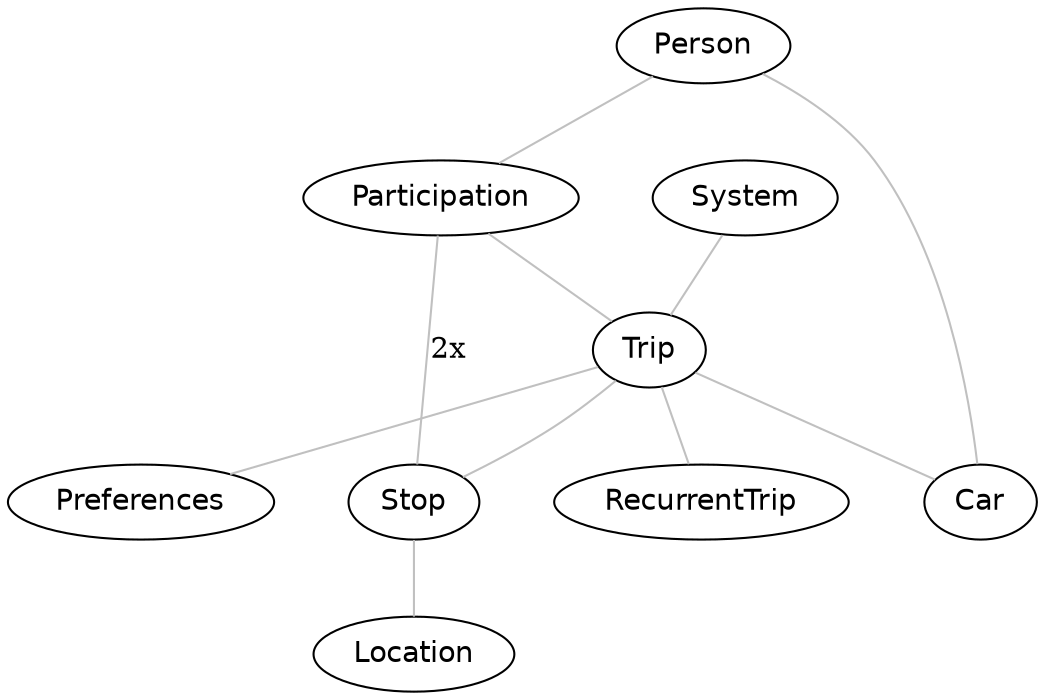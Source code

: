 graph distributed {
  graph [nodesep=0.5, dpi=300]
  node [fontname="Helvetica"]
  edge [color="Gray"]
  System -- Trip;
  Trip -- Stop;
  Stop -- Location;
  Participation -- Stop[label="2x"];
  Participation -- Trip;
  Trip -- RecurrentTrip;
  Trip -- Preferences;
  Person -- Car;
  Trip -- Car;
  Person -- Participation
}